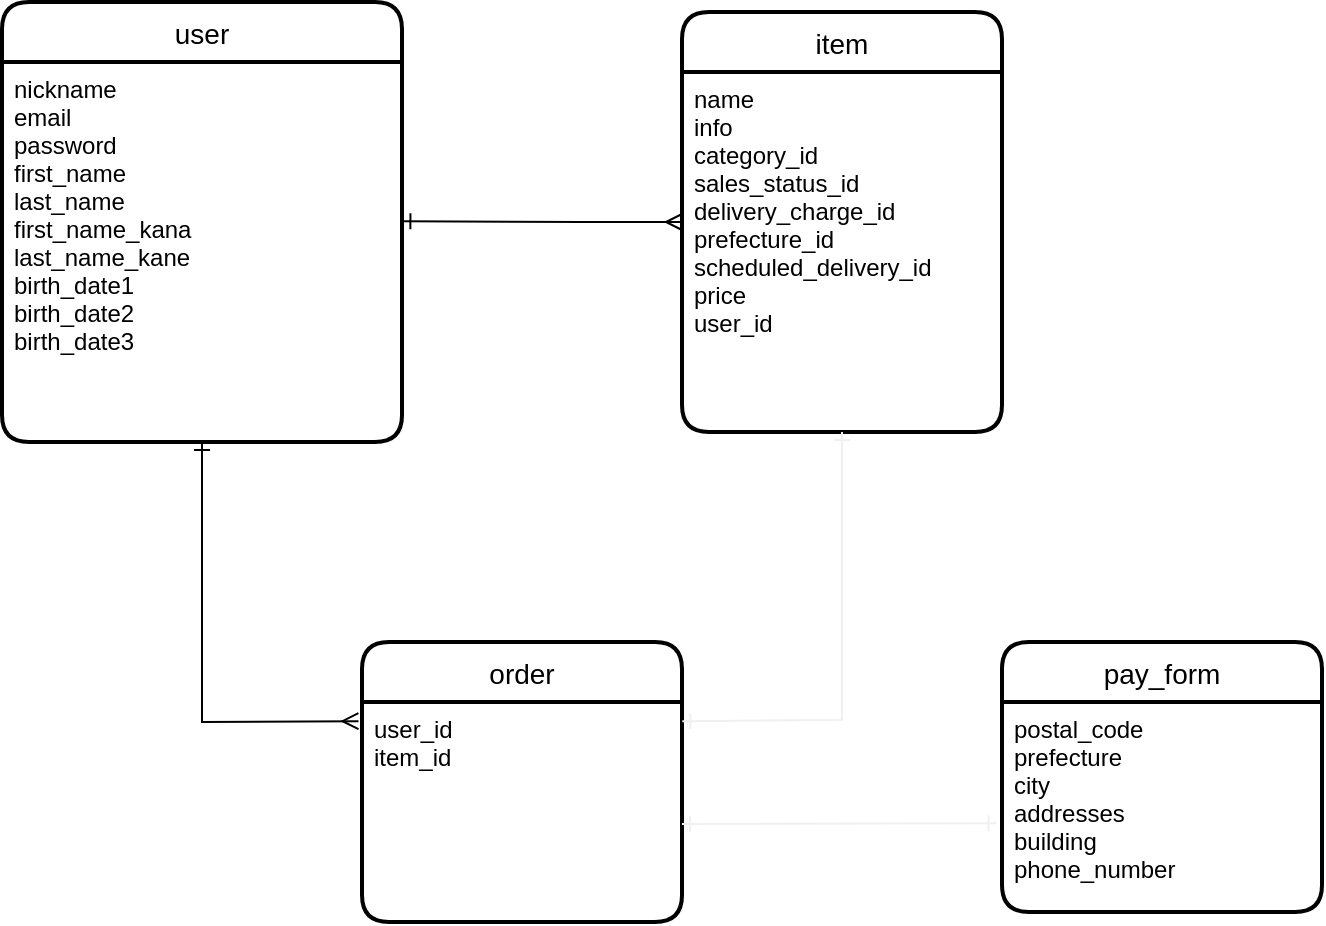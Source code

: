<mxfile><diagram id="vgyUn1roLg9RrkBuISJv" name="ページ1"><mxGraphModel dx="585" dy="729" grid="1" gridSize="10" guides="1" tooltips="1" connect="1" arrows="1" fold="1" page="1" pageScale="1" pageWidth="827" pageHeight="1169" math="0" shadow="0"><root><mxCell id="0"/><mxCell id="1" parent="0"/><mxCell id="7" value="user" style="swimlane;childLayout=stackLayout;horizontal=1;startSize=30;horizontalStack=0;rounded=1;fontSize=14;fontStyle=0;strokeWidth=2;resizeParent=0;resizeLast=1;shadow=0;dashed=0;align=center;" parent="1" vertex="1"><mxGeometry x="30" y="210" width="200" height="220" as="geometry"><mxRectangle x="140" y="130" width="70" height="30" as="alternateBounds"/></mxGeometry></mxCell><mxCell id="8" value="nickname&#10;email&#10;password&#10;first_name&#10;last_name&#10;first_name_kana&#10;last_name_kane&#10;birth_date1&#10;birth_date2&#10;birth_date3" style="align=left;strokeColor=none;fillColor=none;spacingLeft=4;fontSize=12;verticalAlign=top;resizable=0;rotatable=0;part=1;" parent="7" vertex="1"><mxGeometry y="30" width="200" height="190" as="geometry"/></mxCell><mxCell id="9" value="order" style="swimlane;childLayout=stackLayout;horizontal=1;startSize=30;horizontalStack=0;rounded=1;fontSize=14;fontStyle=0;strokeWidth=2;resizeParent=0;resizeLast=1;shadow=0;dashed=0;align=center;" parent="1" vertex="1"><mxGeometry x="210" y="530" width="160" height="140" as="geometry"/></mxCell><mxCell id="10" value="user_id &#10;item_id" style="align=left;strokeColor=none;fillColor=none;spacingLeft=4;fontSize=12;verticalAlign=top;resizable=0;rotatable=0;part=1;" parent="9" vertex="1"><mxGeometry y="30" width="160" height="110" as="geometry"/></mxCell><mxCell id="11" value="item" style="swimlane;childLayout=stackLayout;horizontal=1;startSize=30;horizontalStack=0;rounded=1;fontSize=14;fontStyle=0;strokeWidth=2;resizeParent=0;resizeLast=1;shadow=0;dashed=0;align=center;" parent="1" vertex="1"><mxGeometry x="370" y="215" width="160" height="210" as="geometry"/></mxCell><mxCell id="28" value="name&#10;info&#10;category_id&#10;sales_status_id&#10;delivery_charge_id&#10;prefecture_id&#10;scheduled_delivery_id&#10;price&#10;user_id" style="align=left;strokeColor=none;fillColor=none;spacingLeft=4;fontSize=12;verticalAlign=top;resizable=0;rotatable=0;part=1;" parent="11" vertex="1"><mxGeometry y="30" width="160" height="180" as="geometry"/></mxCell><mxCell id="13" value="pay_form" style="swimlane;childLayout=stackLayout;horizontal=1;startSize=30;horizontalStack=0;rounded=1;fontSize=14;fontStyle=0;strokeWidth=2;resizeParent=0;resizeLast=1;shadow=0;dashed=0;align=center;" parent="1" vertex="1"><mxGeometry x="530" y="530" width="160" height="135" as="geometry"/></mxCell><mxCell id="14" value="postal_code&#10;prefecture&#10;city&#10;addresses&#10;building&#10;phone_number" style="align=left;strokeColor=none;fillColor=none;spacingLeft=4;fontSize=12;verticalAlign=top;resizable=0;rotatable=0;part=1;" parent="13" vertex="1"><mxGeometry y="30" width="160" height="105" as="geometry"/></mxCell><mxCell id="27" style="edgeStyle=none;rounded=0;orthogonalLoop=1;jettySize=auto;html=1;startArrow=ERone;startFill=0;endArrow=ERmany;endFill=0;exitX=1.001;exitY=0.419;exitDx=0;exitDy=0;exitPerimeter=0;entryX=0;entryY=0.5;entryDx=0;entryDy=0;" parent="1" source="8" target="11" edge="1"><mxGeometry relative="1" as="geometry"><mxPoint x="360" y="320" as="targetPoint"/><Array as="points"><mxPoint x="320" y="320"/></Array></mxGeometry></mxCell><mxCell id="31" style="edgeStyle=none;rounded=0;orthogonalLoop=1;jettySize=auto;html=1;exitX=0.5;exitY=1;exitDx=0;exitDy=0;startArrow=ERone;startFill=0;endArrow=ERmany;endFill=0;entryX=-0.011;entryY=0.087;entryDx=0;entryDy=0;entryPerimeter=0;" parent="1" source="8" target="10" edge="1"><mxGeometry relative="1" as="geometry"><mxPoint x="200" y="560" as="targetPoint"/><Array as="points"><mxPoint x="130" y="570"/></Array></mxGeometry></mxCell><mxCell id="34" style="edgeStyle=none;rounded=0;orthogonalLoop=1;jettySize=auto;html=1;exitX=0.5;exitY=1;exitDx=0;exitDy=0;startArrow=ERone;startFill=0;endArrow=ERone;endFill=0;strokeColor=#f0f0f0;entryX=1.001;entryY=0.087;entryDx=0;entryDy=0;entryPerimeter=0;" parent="1" source="28" target="10" edge="1"><mxGeometry relative="1" as="geometry"><mxPoint x="390" y="572" as="targetPoint"/><Array as="points"><mxPoint x="450" y="569"/></Array></mxGeometry></mxCell><mxCell id="35" style="edgeStyle=none;rounded=0;orthogonalLoop=1;jettySize=auto;html=1;entryX=-0.017;entryY=0.577;entryDx=0;entryDy=0;entryPerimeter=0;startArrow=ERone;startFill=0;endArrow=ERone;endFill=0;strokeColor=#f0f0f0;" parent="1" target="14" edge="1"><mxGeometry relative="1" as="geometry"><mxPoint x="370" y="621" as="sourcePoint"/></mxGeometry></mxCell></root></mxGraphModel></diagram></mxfile>